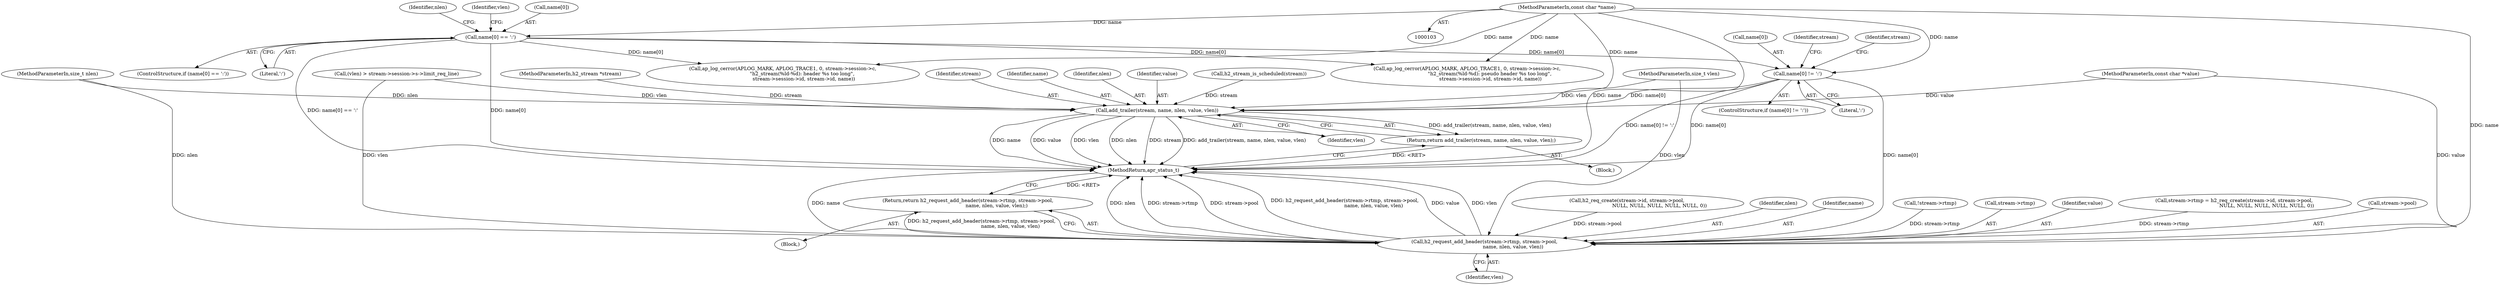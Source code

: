 digraph "1_httpd_29c63b786ae028d82405421585e91283c8fa0da3_0@array" {
"1000199" [label="(Call,name[0] != ':')"];
"1000119" [label="(Call,name[0] == ':')"];
"1000105" [label="(MethodParameterIn,const char *name)"];
"1000249" [label="(Call,add_trailer(stream, name, nlen, value, vlen))"];
"1000248" [label="(Return,return add_trailer(stream, name, nlen, value, vlen);)"];
"1000290" [label="(Call,h2_request_add_header(stream->rtmp, stream->pool,\n                                     name, nlen, value, vlen))"];
"1000289" [label="(Return,return h2_request_add_header(stream->rtmp, stream->pool,\n                                     name, nlen, value, vlen);)"];
"1000108" [label="(MethodParameterIn,size_t vlen)"];
"1000251" [label="(Identifier,name)"];
"1000200" [label="(Call,name[0])"];
"1000105" [label="(MethodParameterIn,const char *name)"];
"1000301" [label="(MethodReturn,apr_status_t)"];
"1000249" [label="(Call,add_trailer(stream, name, nlen, value, vlen))"];
"1000126" [label="(Call,(vlen) > stream->session->s->limit_req_line)"];
"1000290" [label="(Call,h2_request_add_header(stream->rtmp, stream->pool,\n                                     name, nlen, value, vlen))"];
"1000163" [label="(Identifier,nlen)"];
"1000118" [label="(ControlStructure,if (name[0] == ':'))"];
"1000107" [label="(MethodParameterIn,const char *value)"];
"1000127" [label="(Identifier,vlen)"];
"1000256" [label="(Block,)"];
"1000267" [label="(Call,h2_req_create(stream->id, stream->pool, \n                                         NULL, NULL, NULL, NULL, NULL, 0))"];
"1000298" [label="(Identifier,nlen)"];
"1000297" [label="(Identifier,name)"];
"1000207" [label="(Identifier,stream)"];
"1000106" [label="(MethodParameterIn,size_t nlen)"];
"1000258" [label="(Call,!stream->rtmp)"];
"1000119" [label="(Call,name[0] == ':')"];
"1000252" [label="(Identifier,nlen)"];
"1000199" [label="(Call,name[0] != ':')"];
"1000291" [label="(Call,stream->rtmp)"];
"1000248" [label="(Return,return add_trailer(stream, name, nlen, value, vlen);)"];
"1000253" [label="(Identifier,value)"];
"1000203" [label="(Literal,':')"];
"1000123" [label="(Literal,':')"];
"1000254" [label="(Identifier,vlen)"];
"1000300" [label="(Identifier,vlen)"];
"1000245" [label="(Call,h2_stream_is_scheduled(stream))"];
"1000246" [label="(Identifier,stream)"];
"1000247" [label="(Block,)"];
"1000104" [label="(MethodParameterIn,h2_stream *stream)"];
"1000299" [label="(Identifier,value)"];
"1000263" [label="(Call,stream->rtmp = h2_req_create(stream->id, stream->pool, \n                                         NULL, NULL, NULL, NULL, NULL, 0))"];
"1000175" [label="(Call,ap_log_cerror(APLOG_MARK, APLOG_TRACE1, 0, stream->session->c,\n                          \"h2_stream(%ld-%d): header %s too long\", \n                           stream->session->id, stream->id, name))"];
"1000289" [label="(Return,return h2_request_add_header(stream->rtmp, stream->pool,\n                                     name, nlen, value, vlen);)"];
"1000294" [label="(Call,stream->pool)"];
"1000198" [label="(ControlStructure,if (name[0] != ':'))"];
"1000250" [label="(Identifier,stream)"];
"1000136" [label="(Call,ap_log_cerror(APLOG_MARK, APLOG_TRACE1, 0, stream->session->c,\n                              \"h2_stream(%ld-%d): pseudo header %s too long\", \n                              stream->session->id, stream->id, name))"];
"1000120" [label="(Call,name[0])"];
"1000199" -> "1000198"  [label="AST: "];
"1000199" -> "1000203"  [label="CFG: "];
"1000200" -> "1000199"  [label="AST: "];
"1000203" -> "1000199"  [label="AST: "];
"1000207" -> "1000199"  [label="CFG: "];
"1000246" -> "1000199"  [label="CFG: "];
"1000199" -> "1000301"  [label="DDG: name[0]"];
"1000199" -> "1000301"  [label="DDG: name[0] != ':'"];
"1000119" -> "1000199"  [label="DDG: name[0]"];
"1000105" -> "1000199"  [label="DDG: name"];
"1000199" -> "1000249"  [label="DDG: name[0]"];
"1000199" -> "1000290"  [label="DDG: name[0]"];
"1000119" -> "1000118"  [label="AST: "];
"1000119" -> "1000123"  [label="CFG: "];
"1000120" -> "1000119"  [label="AST: "];
"1000123" -> "1000119"  [label="AST: "];
"1000127" -> "1000119"  [label="CFG: "];
"1000163" -> "1000119"  [label="CFG: "];
"1000119" -> "1000301"  [label="DDG: name[0]"];
"1000119" -> "1000301"  [label="DDG: name[0] == ':'"];
"1000105" -> "1000119"  [label="DDG: name"];
"1000119" -> "1000136"  [label="DDG: name[0]"];
"1000119" -> "1000175"  [label="DDG: name[0]"];
"1000105" -> "1000103"  [label="AST: "];
"1000105" -> "1000301"  [label="DDG: name"];
"1000105" -> "1000136"  [label="DDG: name"];
"1000105" -> "1000175"  [label="DDG: name"];
"1000105" -> "1000249"  [label="DDG: name"];
"1000105" -> "1000290"  [label="DDG: name"];
"1000249" -> "1000248"  [label="AST: "];
"1000249" -> "1000254"  [label="CFG: "];
"1000250" -> "1000249"  [label="AST: "];
"1000251" -> "1000249"  [label="AST: "];
"1000252" -> "1000249"  [label="AST: "];
"1000253" -> "1000249"  [label="AST: "];
"1000254" -> "1000249"  [label="AST: "];
"1000248" -> "1000249"  [label="CFG: "];
"1000249" -> "1000301"  [label="DDG: name"];
"1000249" -> "1000301"  [label="DDG: value"];
"1000249" -> "1000301"  [label="DDG: vlen"];
"1000249" -> "1000301"  [label="DDG: nlen"];
"1000249" -> "1000301"  [label="DDG: stream"];
"1000249" -> "1000301"  [label="DDG: add_trailer(stream, name, nlen, value, vlen)"];
"1000249" -> "1000248"  [label="DDG: add_trailer(stream, name, nlen, value, vlen)"];
"1000245" -> "1000249"  [label="DDG: stream"];
"1000104" -> "1000249"  [label="DDG: stream"];
"1000106" -> "1000249"  [label="DDG: nlen"];
"1000107" -> "1000249"  [label="DDG: value"];
"1000126" -> "1000249"  [label="DDG: vlen"];
"1000108" -> "1000249"  [label="DDG: vlen"];
"1000248" -> "1000247"  [label="AST: "];
"1000301" -> "1000248"  [label="CFG: "];
"1000248" -> "1000301"  [label="DDG: <RET>"];
"1000290" -> "1000289"  [label="AST: "];
"1000290" -> "1000300"  [label="CFG: "];
"1000291" -> "1000290"  [label="AST: "];
"1000294" -> "1000290"  [label="AST: "];
"1000297" -> "1000290"  [label="AST: "];
"1000298" -> "1000290"  [label="AST: "];
"1000299" -> "1000290"  [label="AST: "];
"1000300" -> "1000290"  [label="AST: "];
"1000289" -> "1000290"  [label="CFG: "];
"1000290" -> "1000301"  [label="DDG: nlen"];
"1000290" -> "1000301"  [label="DDG: stream->rtmp"];
"1000290" -> "1000301"  [label="DDG: stream->pool"];
"1000290" -> "1000301"  [label="DDG: h2_request_add_header(stream->rtmp, stream->pool,\n                                     name, nlen, value, vlen)"];
"1000290" -> "1000301"  [label="DDG: value"];
"1000290" -> "1000301"  [label="DDG: vlen"];
"1000290" -> "1000301"  [label="DDG: name"];
"1000290" -> "1000289"  [label="DDG: h2_request_add_header(stream->rtmp, stream->pool,\n                                     name, nlen, value, vlen)"];
"1000258" -> "1000290"  [label="DDG: stream->rtmp"];
"1000263" -> "1000290"  [label="DDG: stream->rtmp"];
"1000267" -> "1000290"  [label="DDG: stream->pool"];
"1000106" -> "1000290"  [label="DDG: nlen"];
"1000107" -> "1000290"  [label="DDG: value"];
"1000126" -> "1000290"  [label="DDG: vlen"];
"1000108" -> "1000290"  [label="DDG: vlen"];
"1000289" -> "1000256"  [label="AST: "];
"1000301" -> "1000289"  [label="CFG: "];
"1000289" -> "1000301"  [label="DDG: <RET>"];
}
